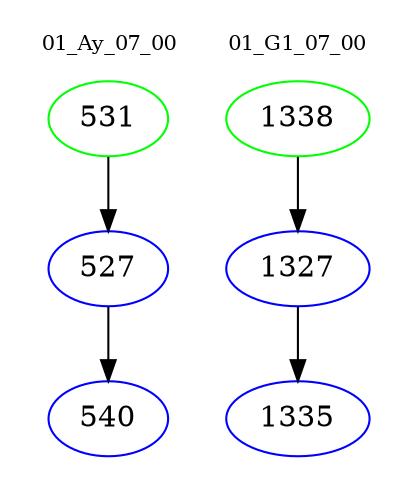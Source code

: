 digraph{
subgraph cluster_0 {
color = white
label = "01_Ay_07_00";
fontsize=10;
T0_531 [label="531", color="green"]
T0_531 -> T0_527 [color="black"]
T0_527 [label="527", color="blue"]
T0_527 -> T0_540 [color="black"]
T0_540 [label="540", color="blue"]
}
subgraph cluster_1 {
color = white
label = "01_G1_07_00";
fontsize=10;
T1_1338 [label="1338", color="green"]
T1_1338 -> T1_1327 [color="black"]
T1_1327 [label="1327", color="blue"]
T1_1327 -> T1_1335 [color="black"]
T1_1335 [label="1335", color="blue"]
}
}
